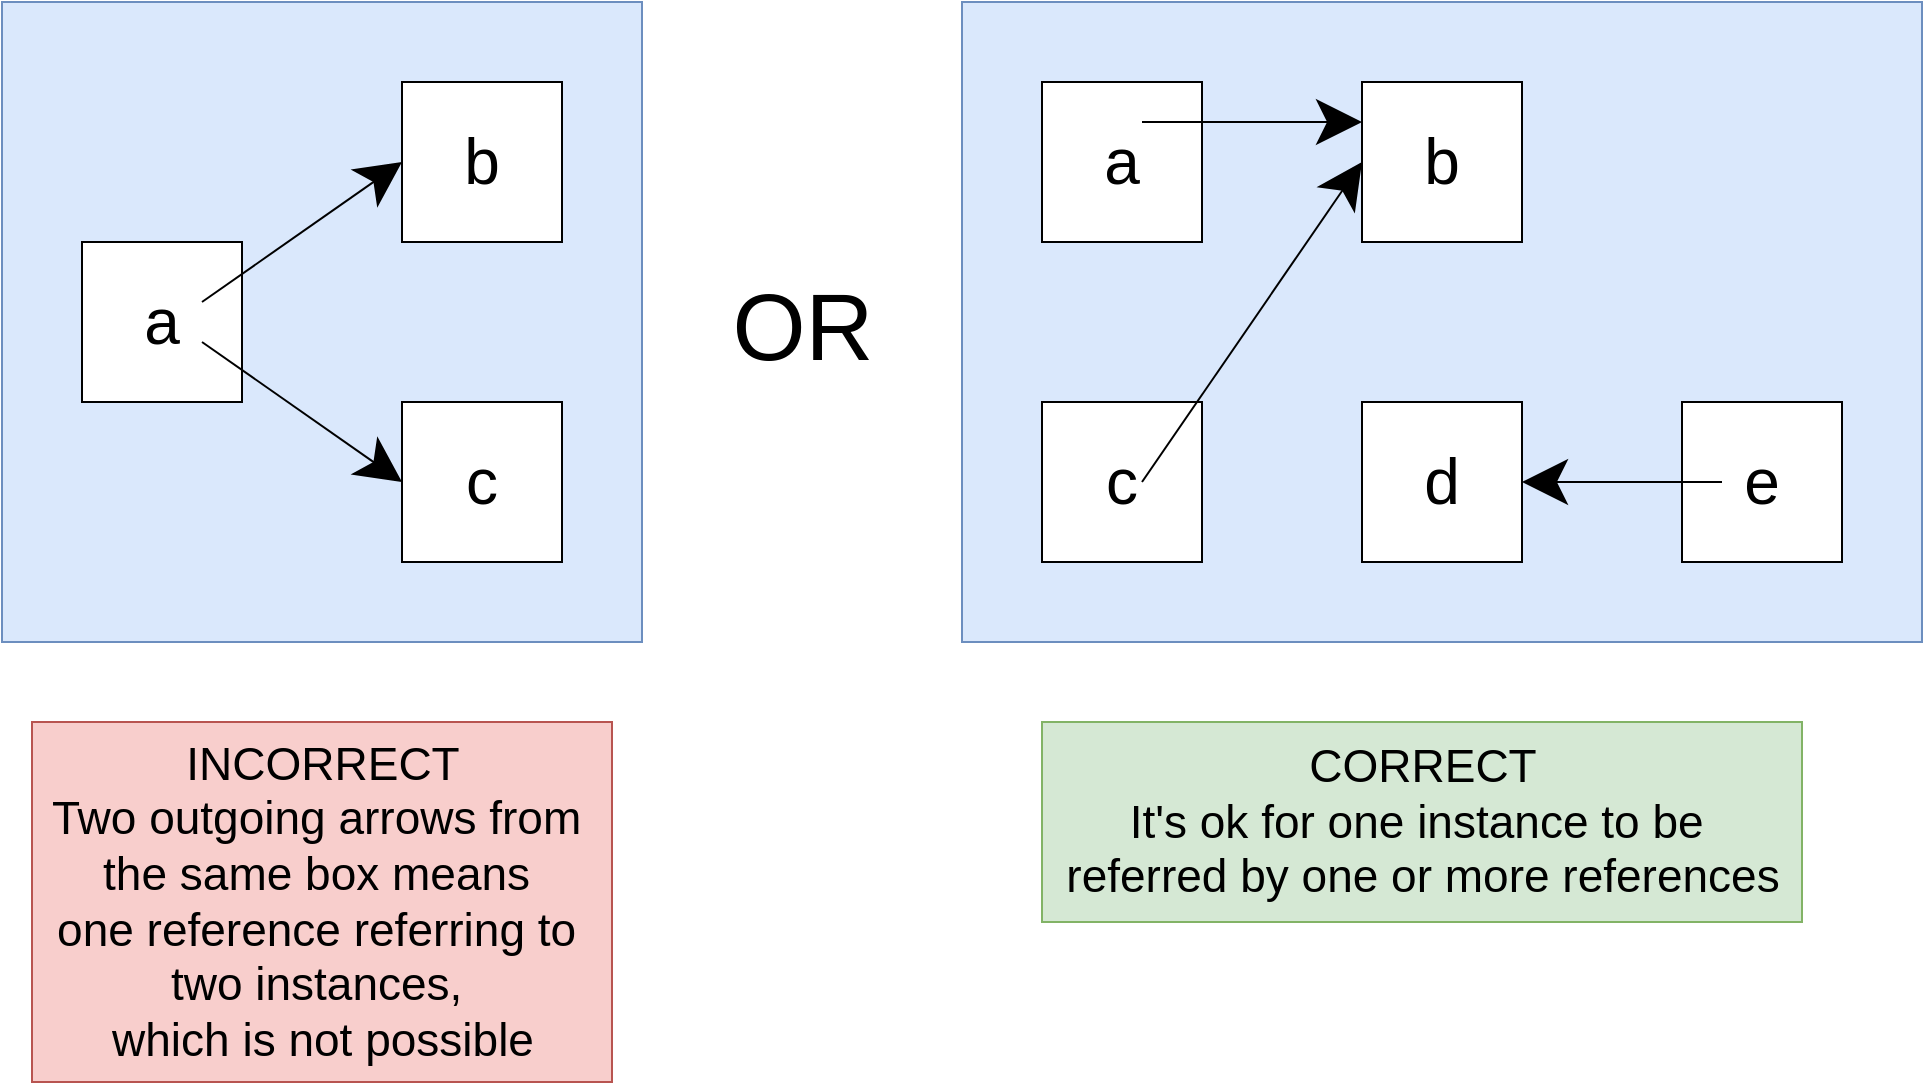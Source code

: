 <mxfile version="24.7.12">
  <diagram name="Page-1" id="-qnzxM91wdDdBcmD4h4P">
    <mxGraphModel dx="1360" dy="751" grid="1" gridSize="10" guides="1" tooltips="1" connect="1" arrows="1" fold="1" page="1" pageScale="1" pageWidth="850" pageHeight="1100" math="0" shadow="0">
      <root>
        <mxCell id="0" />
        <mxCell id="1" parent="0" />
        <mxCell id="pKbTBYh2b20ckRkrgN4m-19" value="" style="rounded=0;whiteSpace=wrap;html=1;fillColor=#dae8fc;strokeColor=#6c8ebf;fontSize=32;" vertex="1" parent="1">
          <mxGeometry x="520" y="40" width="480" height="320" as="geometry" />
        </mxCell>
        <mxCell id="pKbTBYh2b20ckRkrgN4m-16" value="" style="rounded=0;whiteSpace=wrap;html=1;fillColor=#dae8fc;strokeColor=#6c8ebf;fontSize=32;" vertex="1" parent="1">
          <mxGeometry x="40" y="40" width="320" height="320" as="geometry" />
        </mxCell>
        <mxCell id="pKbTBYh2b20ckRkrgN4m-13" value="c" style="rounded=0;whiteSpace=wrap;html=1;fontSize=32;" vertex="1" parent="1">
          <mxGeometry x="560" y="240" width="80" height="80" as="geometry" />
        </mxCell>
        <mxCell id="pKbTBYh2b20ckRkrgN4m-1" value="a" style="rounded=0;whiteSpace=wrap;html=1;fontSize=32;" vertex="1" parent="1">
          <mxGeometry x="80" y="160" width="80" height="80" as="geometry" />
        </mxCell>
        <mxCell id="pKbTBYh2b20ckRkrgN4m-2" value="b" style="rounded=0;whiteSpace=wrap;html=1;fontSize=32;" vertex="1" parent="1">
          <mxGeometry x="240" y="80" width="80" height="80" as="geometry" />
        </mxCell>
        <mxCell id="pKbTBYh2b20ckRkrgN4m-3" value="c" style="rounded=0;whiteSpace=wrap;html=1;fontSize=32;" vertex="1" parent="1">
          <mxGeometry x="240" y="240" width="80" height="80" as="geometry" />
        </mxCell>
        <mxCell id="pKbTBYh2b20ckRkrgN4m-4" value="" style="endArrow=classic;html=1;rounded=0;entryX=0;entryY=0.5;entryDx=0;entryDy=0;exitX=0.75;exitY=0.375;exitDx=0;exitDy=0;exitPerimeter=0;fontSize=32;endSize=20;" edge="1" parent="1" source="pKbTBYh2b20ckRkrgN4m-1" target="pKbTBYh2b20ckRkrgN4m-2">
          <mxGeometry width="50" height="50" relative="1" as="geometry">
            <mxPoint x="140" y="120" as="sourcePoint" />
            <mxPoint x="190" y="70" as="targetPoint" />
          </mxGeometry>
        </mxCell>
        <mxCell id="pKbTBYh2b20ckRkrgN4m-6" value="" style="endArrow=classic;html=1;rounded=0;entryX=0;entryY=0.5;entryDx=0;entryDy=0;exitX=0.75;exitY=0.625;exitDx=0;exitDy=0;exitPerimeter=0;fontSize=32;endSize=20;" edge="1" parent="1" source="pKbTBYh2b20ckRkrgN4m-1" target="pKbTBYh2b20ckRkrgN4m-3">
          <mxGeometry width="50" height="50" relative="1" as="geometry">
            <mxPoint x="140" y="130" as="sourcePoint" />
            <mxPoint x="240" y="130" as="targetPoint" />
          </mxGeometry>
        </mxCell>
        <mxCell id="pKbTBYh2b20ckRkrgN4m-8" value="a" style="rounded=0;whiteSpace=wrap;html=1;fontSize=32;" vertex="1" parent="1">
          <mxGeometry x="560" y="80" width="80" height="80" as="geometry" />
        </mxCell>
        <mxCell id="pKbTBYh2b20ckRkrgN4m-9" value="b" style="rounded=0;whiteSpace=wrap;html=1;fontSize=32;" vertex="1" parent="1">
          <mxGeometry x="720" y="80" width="80" height="80" as="geometry" />
        </mxCell>
        <mxCell id="pKbTBYh2b20ckRkrgN4m-10" value="d" style="rounded=0;whiteSpace=wrap;html=1;fontSize=32;" vertex="1" parent="1">
          <mxGeometry x="720" y="240" width="80" height="80" as="geometry" />
        </mxCell>
        <mxCell id="pKbTBYh2b20ckRkrgN4m-11" value="" style="endArrow=classic;html=1;rounded=0;entryX=0;entryY=0.5;entryDx=0;entryDy=0;fontSize=32;endSize=20;" edge="1" parent="1" target="pKbTBYh2b20ckRkrgN4m-9">
          <mxGeometry width="50" height="50" relative="1" as="geometry">
            <mxPoint x="610" y="280" as="sourcePoint" />
            <mxPoint x="670" y="70" as="targetPoint" />
          </mxGeometry>
        </mxCell>
        <mxCell id="pKbTBYh2b20ckRkrgN4m-12" value="" style="endArrow=classic;html=1;rounded=0;entryX=0;entryY=0.25;entryDx=0;entryDy=0;fontSize=32;endSize=20;exitX=0.625;exitY=0.25;exitDx=0;exitDy=0;exitPerimeter=0;" edge="1" parent="1" source="pKbTBYh2b20ckRkrgN4m-8" target="pKbTBYh2b20ckRkrgN4m-9">
          <mxGeometry width="50" height="50" relative="1" as="geometry">
            <mxPoint x="620" y="130" as="sourcePoint" />
            <mxPoint x="720" y="130" as="targetPoint" />
          </mxGeometry>
        </mxCell>
        <mxCell id="pKbTBYh2b20ckRkrgN4m-14" value="e" style="rounded=0;whiteSpace=wrap;html=1;fontSize=32;" vertex="1" parent="1">
          <mxGeometry x="880" y="240" width="80" height="80" as="geometry" />
        </mxCell>
        <mxCell id="pKbTBYh2b20ckRkrgN4m-15" value="" style="endArrow=classic;html=1;rounded=0;entryX=1;entryY=0.5;entryDx=0;entryDy=0;fontSize=32;endSize=20;" edge="1" parent="1" target="pKbTBYh2b20ckRkrgN4m-10">
          <mxGeometry width="50" height="50" relative="1" as="geometry">
            <mxPoint x="900" y="280" as="sourcePoint" />
            <mxPoint x="950" y="230" as="targetPoint" />
          </mxGeometry>
        </mxCell>
        <mxCell id="pKbTBYh2b20ckRkrgN4m-21" value="INCORRECT&lt;div&gt;Two outgoing arrows from&amp;nbsp;&lt;div&gt;the same box means&amp;nbsp;&lt;div style=&quot;font-size: 23px;&quot;&gt;one reference referring to&amp;nbsp;&lt;/div&gt;&lt;div style=&quot;font-size: 23px;&quot;&gt;two instances,&amp;nbsp;&lt;/div&gt;&lt;div style=&quot;font-size: 23px;&quot;&gt;which is not possible&lt;/div&gt;&lt;/div&gt;&lt;/div&gt;" style="text;html=1;align=center;verticalAlign=middle;resizable=0;points=[];autosize=1;strokeColor=#b85450;fillColor=#f8cecc;fontSize=23;" vertex="1" parent="1">
          <mxGeometry x="55" y="400" width="290" height="180" as="geometry" />
        </mxCell>
        <mxCell id="pKbTBYh2b20ckRkrgN4m-22" value="CORRECT&lt;div&gt;It&#39;s ok for one instance to be&amp;nbsp;&lt;div&gt;referred by one or more references&lt;/div&gt;&lt;/div&gt;" style="text;html=1;align=center;verticalAlign=middle;resizable=0;points=[];autosize=1;strokeColor=#82b366;fillColor=#d5e8d4;fontSize=23;" vertex="1" parent="1">
          <mxGeometry x="560" y="400" width="380" height="100" as="geometry" />
        </mxCell>
        <mxCell id="pKbTBYh2b20ckRkrgN4m-23" value="&lt;font style=&quot;font-size: 47px;&quot;&gt;OR&lt;/font&gt;" style="text;html=1;align=center;verticalAlign=middle;resizable=0;points=[];autosize=1;strokeColor=none;fillColor=none;" vertex="1" parent="1">
          <mxGeometry x="395" y="168" width="90" height="70" as="geometry" />
        </mxCell>
      </root>
    </mxGraphModel>
  </diagram>
</mxfile>
